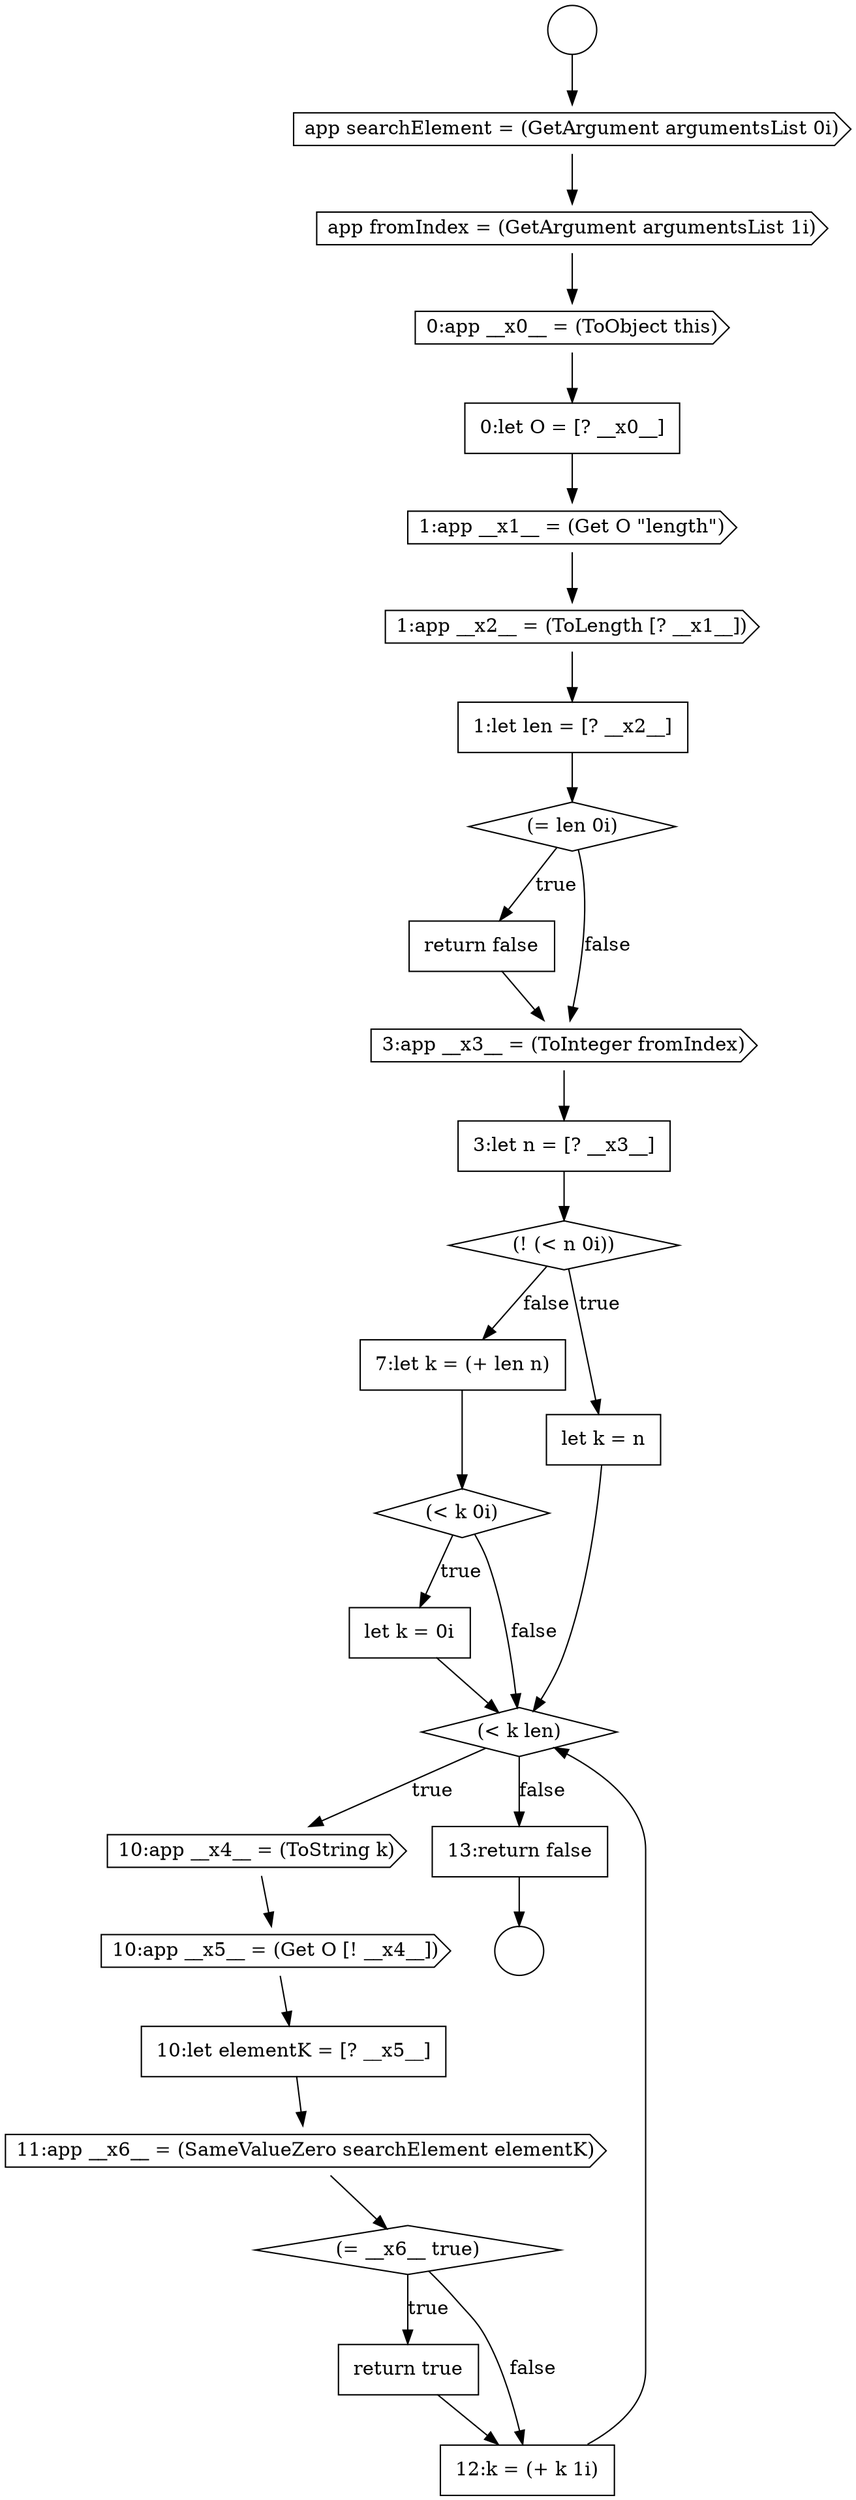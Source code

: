digraph {
  node14782 [shape=none, margin=0, label=<<font color="black">
    <table border="0" cellborder="1" cellspacing="0" cellpadding="10">
      <tr><td align="left">let k = 0i</td></tr>
    </table>
  </font>> color="black" fillcolor="white" style=filled]
  node14773 [shape=none, margin=0, label=<<font color="black">
    <table border="0" cellborder="1" cellspacing="0" cellpadding="10">
      <tr><td align="left">1:let len = [? __x2__]</td></tr>
    </table>
  </font>> color="black" fillcolor="white" style=filled]
  node14780 [shape=none, margin=0, label=<<font color="black">
    <table border="0" cellborder="1" cellspacing="0" cellpadding="10">
      <tr><td align="left">7:let k = (+ len n)</td></tr>
    </table>
  </font>> color="black" fillcolor="white" style=filled]
  node14785 [shape=cds, label=<<font color="black">10:app __x5__ = (Get O [! __x4__])</font>> color="black" fillcolor="white" style=filled]
  node14789 [shape=none, margin=0, label=<<font color="black">
    <table border="0" cellborder="1" cellspacing="0" cellpadding="10">
      <tr><td align="left">return true</td></tr>
    </table>
  </font>> color="black" fillcolor="white" style=filled]
  node14783 [shape=diamond, label=<<font color="black">(&lt; k len)</font>> color="black" fillcolor="white" style=filled]
  node14784 [shape=cds, label=<<font color="black">10:app __x4__ = (ToString k)</font>> color="black" fillcolor="white" style=filled]
  node14771 [shape=cds, label=<<font color="black">1:app __x1__ = (Get O &quot;length&quot;)</font>> color="black" fillcolor="white" style=filled]
  node14768 [shape=cds, label=<<font color="black">app fromIndex = (GetArgument argumentsList 1i)</font>> color="black" fillcolor="white" style=filled]
  node14775 [shape=none, margin=0, label=<<font color="black">
    <table border="0" cellborder="1" cellspacing="0" cellpadding="10">
      <tr><td align="left">return false</td></tr>
    </table>
  </font>> color="black" fillcolor="white" style=filled]
  node14778 [shape=diamond, label=<<font color="black">(! (&lt; n 0i))</font>> color="black" fillcolor="white" style=filled]
  node14781 [shape=diamond, label=<<font color="black">(&lt; k 0i)</font>> color="black" fillcolor="white" style=filled]
  node14791 [shape=none, margin=0, label=<<font color="black">
    <table border="0" cellborder="1" cellspacing="0" cellpadding="10">
      <tr><td align="left">13:return false</td></tr>
    </table>
  </font>> color="black" fillcolor="white" style=filled]
  node14770 [shape=none, margin=0, label=<<font color="black">
    <table border="0" cellborder="1" cellspacing="0" cellpadding="10">
      <tr><td align="left">0:let O = [? __x0__]</td></tr>
    </table>
  </font>> color="black" fillcolor="white" style=filled]
  node14787 [shape=cds, label=<<font color="black">11:app __x6__ = (SameValueZero searchElement elementK)</font>> color="black" fillcolor="white" style=filled]
  node14786 [shape=none, margin=0, label=<<font color="black">
    <table border="0" cellborder="1" cellspacing="0" cellpadding="10">
      <tr><td align="left">10:let elementK = [? __x5__]</td></tr>
    </table>
  </font>> color="black" fillcolor="white" style=filled]
  node14765 [shape=circle label=" " color="black" fillcolor="white" style=filled]
  node14769 [shape=cds, label=<<font color="black">0:app __x0__ = (ToObject this)</font>> color="black" fillcolor="white" style=filled]
  node14790 [shape=none, margin=0, label=<<font color="black">
    <table border="0" cellborder="1" cellspacing="0" cellpadding="10">
      <tr><td align="left">12:k = (+ k 1i)</td></tr>
    </table>
  </font>> color="black" fillcolor="white" style=filled]
  node14766 [shape=circle label=" " color="black" fillcolor="white" style=filled]
  node14772 [shape=cds, label=<<font color="black">1:app __x2__ = (ToLength [? __x1__])</font>> color="black" fillcolor="white" style=filled]
  node14777 [shape=none, margin=0, label=<<font color="black">
    <table border="0" cellborder="1" cellspacing="0" cellpadding="10">
      <tr><td align="left">3:let n = [? __x3__]</td></tr>
    </table>
  </font>> color="black" fillcolor="white" style=filled]
  node14776 [shape=cds, label=<<font color="black">3:app __x3__ = (ToInteger fromIndex)</font>> color="black" fillcolor="white" style=filled]
  node14788 [shape=diamond, label=<<font color="black">(= __x6__ true)</font>> color="black" fillcolor="white" style=filled]
  node14767 [shape=cds, label=<<font color="black">app searchElement = (GetArgument argumentsList 0i)</font>> color="black" fillcolor="white" style=filled]
  node14779 [shape=none, margin=0, label=<<font color="black">
    <table border="0" cellborder="1" cellspacing="0" cellpadding="10">
      <tr><td align="left">let k = n</td></tr>
    </table>
  </font>> color="black" fillcolor="white" style=filled]
  node14774 [shape=diamond, label=<<font color="black">(= len 0i)</font>> color="black" fillcolor="white" style=filled]
  node14767 -> node14768 [ color="black"]
  node14784 -> node14785 [ color="black"]
  node14770 -> node14771 [ color="black"]
  node14778 -> node14779 [label=<<font color="black">true</font>> color="black"]
  node14778 -> node14780 [label=<<font color="black">false</font>> color="black"]
  node14772 -> node14773 [ color="black"]
  node14773 -> node14774 [ color="black"]
  node14785 -> node14786 [ color="black"]
  node14777 -> node14778 [ color="black"]
  node14775 -> node14776 [ color="black"]
  node14789 -> node14790 [ color="black"]
  node14765 -> node14767 [ color="black"]
  node14783 -> node14784 [label=<<font color="black">true</font>> color="black"]
  node14783 -> node14791 [label=<<font color="black">false</font>> color="black"]
  node14788 -> node14789 [label=<<font color="black">true</font>> color="black"]
  node14788 -> node14790 [label=<<font color="black">false</font>> color="black"]
  node14791 -> node14766 [ color="black"]
  node14779 -> node14783 [ color="black"]
  node14771 -> node14772 [ color="black"]
  node14787 -> node14788 [ color="black"]
  node14769 -> node14770 [ color="black"]
  node14782 -> node14783 [ color="black"]
  node14776 -> node14777 [ color="black"]
  node14780 -> node14781 [ color="black"]
  node14790 -> node14783 [ color="black"]
  node14781 -> node14782 [label=<<font color="black">true</font>> color="black"]
  node14781 -> node14783 [label=<<font color="black">false</font>> color="black"]
  node14774 -> node14775 [label=<<font color="black">true</font>> color="black"]
  node14774 -> node14776 [label=<<font color="black">false</font>> color="black"]
  node14786 -> node14787 [ color="black"]
  node14768 -> node14769 [ color="black"]
}
